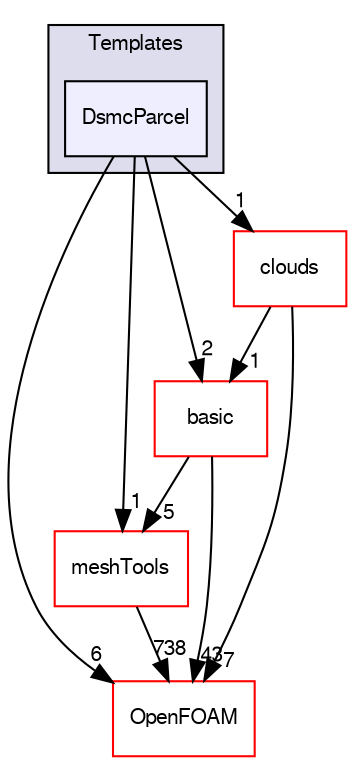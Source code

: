 digraph "src/lagrangian/dsmc/parcels/Templates/DsmcParcel" {
  bgcolor=transparent;
  compound=true
  node [ fontsize="10", fontname="FreeSans"];
  edge [ labelfontsize="10", labelfontname="FreeSans"];
  subgraph clusterdir_fbe357f3cd7888f7f16db15b6331be45 {
    graph [ bgcolor="#ddddee", pencolor="black", label="Templates" fontname="FreeSans", fontsize="10", URL="dir_fbe357f3cd7888f7f16db15b6331be45.html"]
  dir_f22addeaec47b6652bc879e82219dd7f [shape=box, label="DsmcParcel", style="filled", fillcolor="#eeeeff", pencolor="black", URL="dir_f22addeaec47b6652bc879e82219dd7f.html"];
  }
  dir_ae30ad0bef50cf391b24c614251bb9fd [shape=box label="meshTools" color="red" URL="dir_ae30ad0bef50cf391b24c614251bb9fd.html"];
  dir_24c42876cbaf7077f5b66bbf6d00f573 [shape=box label="clouds" color="red" URL="dir_24c42876cbaf7077f5b66bbf6d00f573.html"];
  dir_c5473ff19b20e6ec4dfe5c310b3778a8 [shape=box label="OpenFOAM" color="red" URL="dir_c5473ff19b20e6ec4dfe5c310b3778a8.html"];
  dir_584e0ab0901b4327f36f4285cac7f2f8 [shape=box label="basic" color="red" URL="dir_584e0ab0901b4327f36f4285cac7f2f8.html"];
  dir_ae30ad0bef50cf391b24c614251bb9fd->dir_c5473ff19b20e6ec4dfe5c310b3778a8 [headlabel="738", labeldistance=1.5 headhref="dir_001586_001732.html"];
  dir_24c42876cbaf7077f5b66bbf6d00f573->dir_c5473ff19b20e6ec4dfe5c310b3778a8 [headlabel="7", labeldistance=1.5 headhref="dir_001229_001732.html"];
  dir_24c42876cbaf7077f5b66bbf6d00f573->dir_584e0ab0901b4327f36f4285cac7f2f8 [headlabel="1", labeldistance=1.5 headhref="dir_001229_001191.html"];
  dir_f22addeaec47b6652bc879e82219dd7f->dir_ae30ad0bef50cf391b24c614251bb9fd [headlabel="1", labeldistance=1.5 headhref="dir_001240_001586.html"];
  dir_f22addeaec47b6652bc879e82219dd7f->dir_24c42876cbaf7077f5b66bbf6d00f573 [headlabel="1", labeldistance=1.5 headhref="dir_001240_001229.html"];
  dir_f22addeaec47b6652bc879e82219dd7f->dir_c5473ff19b20e6ec4dfe5c310b3778a8 [headlabel="6", labeldistance=1.5 headhref="dir_001240_001732.html"];
  dir_f22addeaec47b6652bc879e82219dd7f->dir_584e0ab0901b4327f36f4285cac7f2f8 [headlabel="2", labeldistance=1.5 headhref="dir_001240_001191.html"];
  dir_584e0ab0901b4327f36f4285cac7f2f8->dir_ae30ad0bef50cf391b24c614251bb9fd [headlabel="5", labeldistance=1.5 headhref="dir_001191_001586.html"];
  dir_584e0ab0901b4327f36f4285cac7f2f8->dir_c5473ff19b20e6ec4dfe5c310b3778a8 [headlabel="43", labeldistance=1.5 headhref="dir_001191_001732.html"];
}
